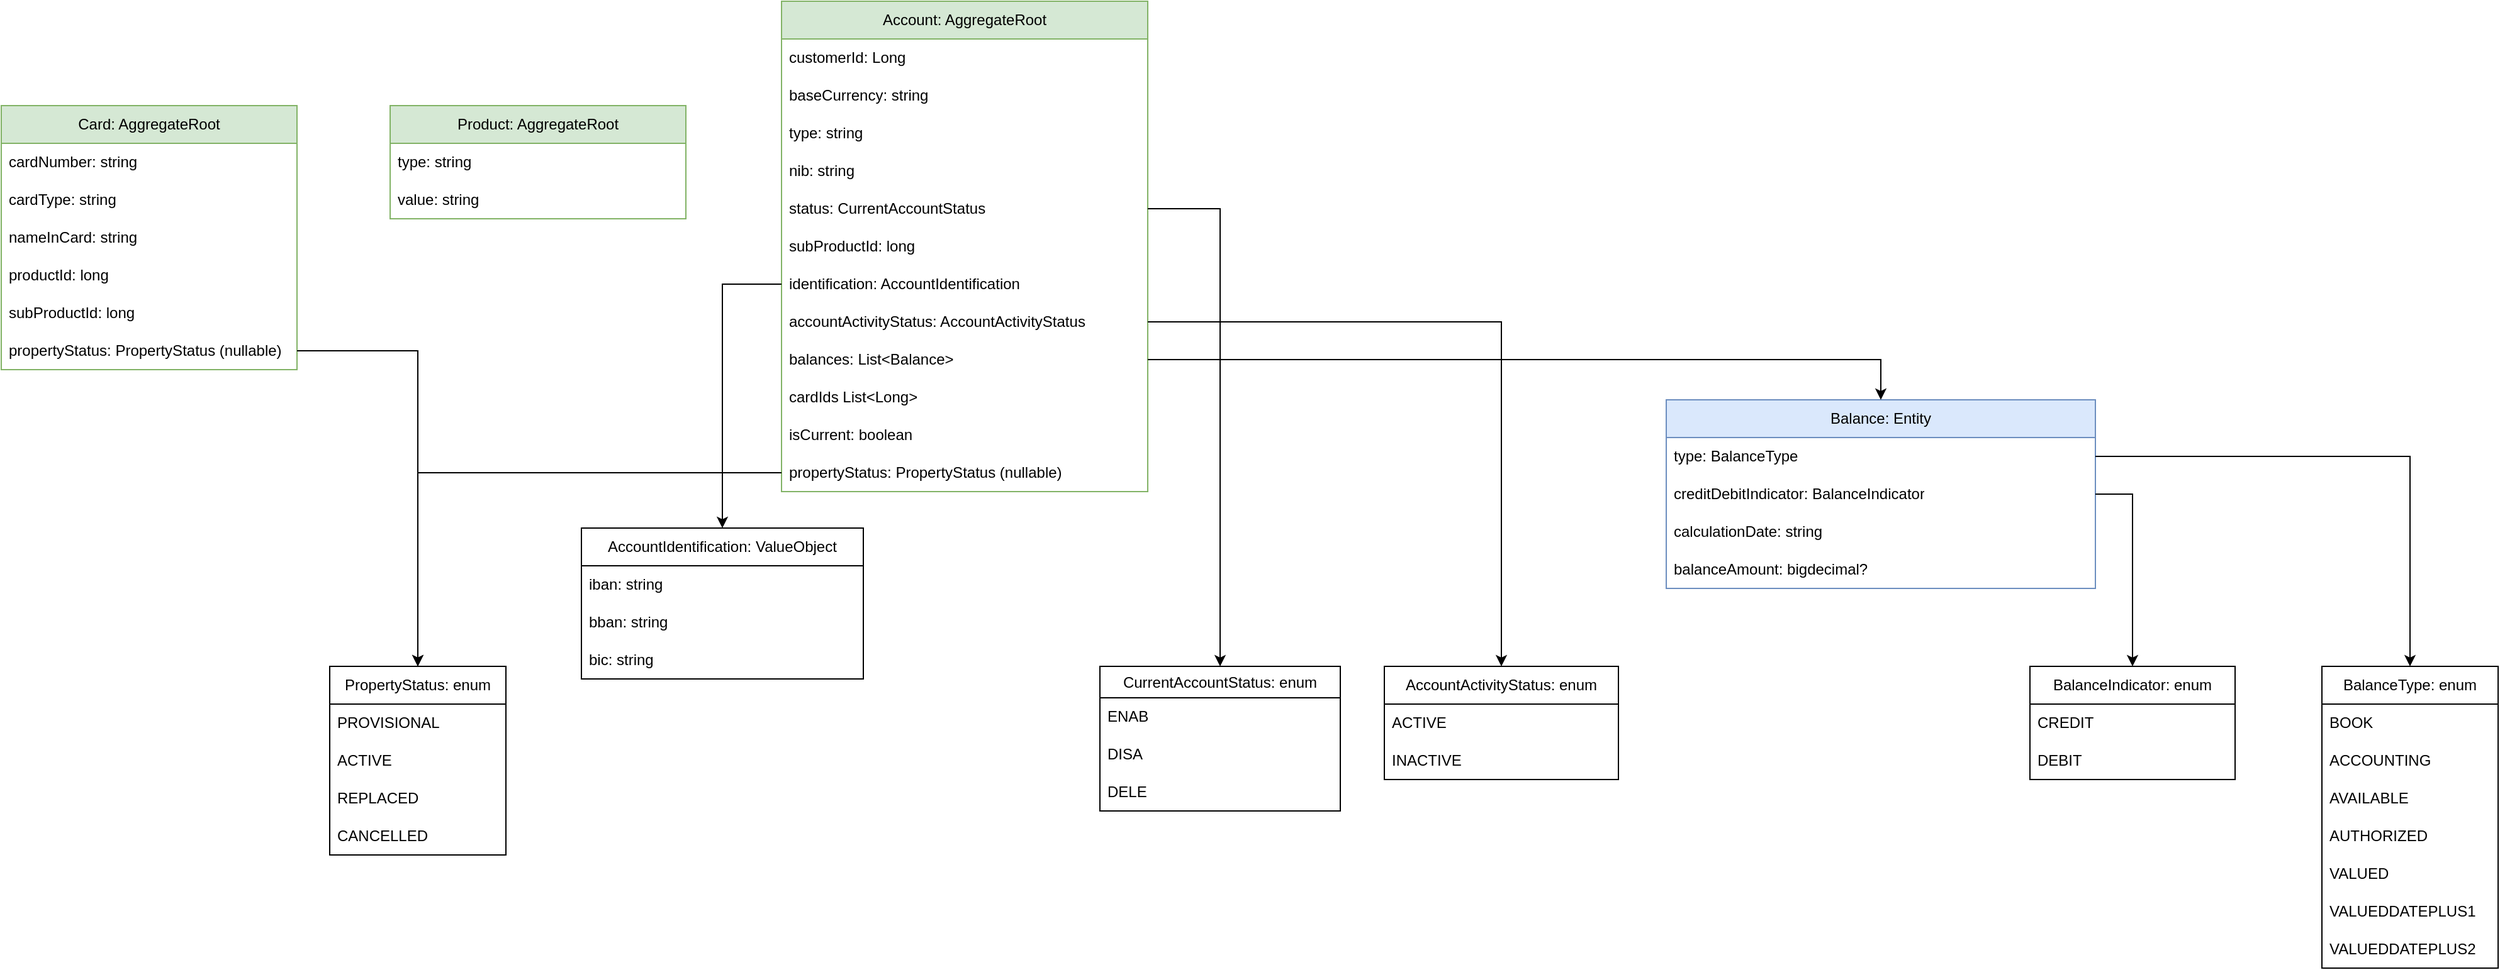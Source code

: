 <mxfile version="26.0.9">
  <diagram name="Page-1" id="qvDKCCn9182iHfG_xQ2Y">
    <mxGraphModel dx="5898" dy="367" grid="0" gridSize="10" guides="1" tooltips="1" connect="1" arrows="1" fold="1" page="1" pageScale="1" pageWidth="1169" pageHeight="827" background="#FFFFFF" math="0" shadow="0">
      <root>
        <mxCell id="0" />
        <mxCell id="1" parent="0" />
        <mxCell id="KCXy7ynhLXZqPcPwJAb3-32" value="Account: AggregateRoot" style="swimlane;fontStyle=0;childLayout=stackLayout;horizontal=1;startSize=30;horizontalStack=0;resizeParent=1;resizeParentMax=0;resizeLast=0;collapsible=1;marginBottom=0;whiteSpace=wrap;html=1;fillColor=#d5e8d4;strokeColor=#82b366;" parent="1" vertex="1">
          <mxGeometry x="-2801" y="1004" width="291" height="390" as="geometry" />
        </mxCell>
        <mxCell id="R1nBLwFut7jnUKJqG29O-1" value="customerId: Long" style="text;strokeColor=none;fillColor=none;align=left;verticalAlign=middle;spacingLeft=4;spacingRight=4;overflow=hidden;points=[[0,0.5],[1,0.5]];portConstraint=eastwest;rotatable=0;whiteSpace=wrap;html=1;" vertex="1" parent="KCXy7ynhLXZqPcPwJAb3-32">
          <mxGeometry y="30" width="291" height="30" as="geometry" />
        </mxCell>
        <mxCell id="KCXy7ynhLXZqPcPwJAb3-33" value="baseCurrency: string" style="text;strokeColor=none;fillColor=none;align=left;verticalAlign=middle;spacingLeft=4;spacingRight=4;overflow=hidden;points=[[0,0.5],[1,0.5]];portConstraint=eastwest;rotatable=0;whiteSpace=wrap;html=1;" parent="KCXy7ynhLXZqPcPwJAb3-32" vertex="1">
          <mxGeometry y="60" width="291" height="30" as="geometry" />
        </mxCell>
        <mxCell id="KCXy7ynhLXZqPcPwJAb3-34" value="type: string" style="text;align=left;verticalAlign=middle;spacingLeft=4;spacingRight=4;overflow=hidden;points=[[0,0.5],[1,0.5]];portConstraint=eastwest;rotatable=0;whiteSpace=wrap;html=1;" parent="KCXy7ynhLXZqPcPwJAb3-32" vertex="1">
          <mxGeometry y="90" width="291" height="30" as="geometry" />
        </mxCell>
        <mxCell id="KCXy7ynhLXZqPcPwJAb3-35" value="nib: string" style="text;strokeColor=none;fillColor=none;align=left;verticalAlign=middle;spacingLeft=4;spacingRight=4;overflow=hidden;points=[[0,0.5],[1,0.5]];portConstraint=eastwest;rotatable=0;whiteSpace=wrap;html=1;" parent="KCXy7ynhLXZqPcPwJAb3-32" vertex="1">
          <mxGeometry y="120" width="291" height="30" as="geometry" />
        </mxCell>
        <mxCell id="KCXy7ynhLXZqPcPwJAb3-36" value="status: CurrentAccountStatus" style="text;strokeColor=none;fillColor=none;align=left;verticalAlign=middle;spacingLeft=4;spacingRight=4;overflow=hidden;points=[[0,0.5],[1,0.5]];portConstraint=eastwest;rotatable=0;whiteSpace=wrap;html=1;" parent="KCXy7ynhLXZqPcPwJAb3-32" vertex="1">
          <mxGeometry y="150" width="291" height="30" as="geometry" />
        </mxCell>
        <mxCell id="KCXy7ynhLXZqPcPwJAb3-37" value="subProductId: long" style="text;strokeColor=none;fillColor=none;align=left;verticalAlign=middle;spacingLeft=4;spacingRight=4;overflow=hidden;points=[[0,0.5],[1,0.5]];portConstraint=eastwest;rotatable=0;whiteSpace=wrap;html=1;" parent="KCXy7ynhLXZqPcPwJAb3-32" vertex="1">
          <mxGeometry y="180" width="291" height="30" as="geometry" />
        </mxCell>
        <mxCell id="KCXy7ynhLXZqPcPwJAb3-38" value="identification: AccountIdentification" style="text;strokeColor=none;fillColor=none;align=left;verticalAlign=middle;spacingLeft=4;spacingRight=4;overflow=hidden;points=[[0,0.5],[1,0.5]];portConstraint=eastwest;rotatable=0;whiteSpace=wrap;html=1;" parent="KCXy7ynhLXZqPcPwJAb3-32" vertex="1">
          <mxGeometry y="210" width="291" height="30" as="geometry" />
        </mxCell>
        <mxCell id="KCXy7ynhLXZqPcPwJAb3-39" value="accountActivityStatus: AccountActivityStatus" style="text;strokeColor=none;fillColor=none;align=left;verticalAlign=middle;spacingLeft=4;spacingRight=4;overflow=hidden;points=[[0,0.5],[1,0.5]];portConstraint=eastwest;rotatable=0;whiteSpace=wrap;html=1;" parent="KCXy7ynhLXZqPcPwJAb3-32" vertex="1">
          <mxGeometry y="240" width="291" height="30" as="geometry" />
        </mxCell>
        <mxCell id="KCXy7ynhLXZqPcPwJAb3-40" value="balances: List&amp;lt;Balance&amp;gt;" style="text;strokeColor=none;fillColor=none;align=left;verticalAlign=middle;spacingLeft=4;spacingRight=4;overflow=hidden;points=[[0,0.5],[1,0.5]];portConstraint=eastwest;rotatable=0;whiteSpace=wrap;html=1;" parent="KCXy7ynhLXZqPcPwJAb3-32" vertex="1">
          <mxGeometry y="270" width="291" height="30" as="geometry" />
        </mxCell>
        <mxCell id="Wghk916mRD5JqNZhMrDY-1" value="cardIds List&amp;lt;Long&amp;gt;" style="text;strokeColor=none;fillColor=none;align=left;verticalAlign=middle;spacingLeft=4;spacingRight=4;overflow=hidden;points=[[0,0.5],[1,0.5]];portConstraint=eastwest;rotatable=0;whiteSpace=wrap;html=1;" parent="KCXy7ynhLXZqPcPwJAb3-32" vertex="1">
          <mxGeometry y="300" width="291" height="30" as="geometry" />
        </mxCell>
        <mxCell id="KCXy7ynhLXZqPcPwJAb3-128" value="isCurrent: boolean" style="text;strokeColor=none;fillColor=none;align=left;verticalAlign=middle;spacingLeft=4;spacingRight=4;overflow=hidden;points=[[0,0.5],[1,0.5]];portConstraint=eastwest;rotatable=0;whiteSpace=wrap;html=1;" parent="KCXy7ynhLXZqPcPwJAb3-32" vertex="1">
          <mxGeometry y="330" width="291" height="30" as="geometry" />
        </mxCell>
        <mxCell id="KCXy7ynhLXZqPcPwJAb3-119" value="propertyStatus: PropertyStatus (nullable)" style="text;strokeColor=none;fillColor=none;align=left;verticalAlign=middle;spacingLeft=4;spacingRight=4;overflow=hidden;points=[[0,0.5],[1,0.5]];portConstraint=eastwest;rotatable=0;whiteSpace=wrap;html=1;" parent="KCXy7ynhLXZqPcPwJAb3-32" vertex="1">
          <mxGeometry y="360" width="291" height="30" as="geometry" />
        </mxCell>
        <mxCell id="KCXy7ynhLXZqPcPwJAb3-41" value="Balance: Entity" style="swimlane;fontStyle=0;childLayout=stackLayout;horizontal=1;startSize=30;horizontalStack=0;resizeParent=1;resizeParentMax=0;resizeLast=0;collapsible=1;marginBottom=0;whiteSpace=wrap;html=1;fillColor=#dae8fc;strokeColor=#6c8ebf;" parent="1" vertex="1">
          <mxGeometry x="-2098" y="1321" width="341" height="150" as="geometry" />
        </mxCell>
        <mxCell id="KCXy7ynhLXZqPcPwJAb3-42" value="type: BalanceType" style="text;strokeColor=none;fillColor=none;align=left;verticalAlign=middle;spacingLeft=4;spacingRight=4;overflow=hidden;points=[[0,0.5],[1,0.5]];portConstraint=eastwest;rotatable=0;whiteSpace=wrap;html=1;" parent="KCXy7ynhLXZqPcPwJAb3-41" vertex="1">
          <mxGeometry y="30" width="341" height="30" as="geometry" />
        </mxCell>
        <mxCell id="KCXy7ynhLXZqPcPwJAb3-43" value="creditDebitIndicator: BalanceIndicator" style="text;strokeColor=none;fillColor=none;align=left;verticalAlign=middle;spacingLeft=4;spacingRight=4;overflow=hidden;points=[[0,0.5],[1,0.5]];portConstraint=eastwest;rotatable=0;whiteSpace=wrap;html=1;" parent="KCXy7ynhLXZqPcPwJAb3-41" vertex="1">
          <mxGeometry y="60" width="341" height="30" as="geometry" />
        </mxCell>
        <mxCell id="KCXy7ynhLXZqPcPwJAb3-44" value="calculationDate: string" style="text;strokeColor=none;fillColor=none;align=left;verticalAlign=middle;spacingLeft=4;spacingRight=4;overflow=hidden;points=[[0,0.5],[1,0.5]];portConstraint=eastwest;rotatable=0;whiteSpace=wrap;html=1;" parent="KCXy7ynhLXZqPcPwJAb3-41" vertex="1">
          <mxGeometry y="90" width="341" height="30" as="geometry" />
        </mxCell>
        <mxCell id="KCXy7ynhLXZqPcPwJAb3-45" value="balanceAmount: bigdecimal?" style="text;strokeColor=none;fillColor=none;align=left;verticalAlign=middle;spacingLeft=4;spacingRight=4;overflow=hidden;points=[[0,0.5],[1,0.5]];portConstraint=eastwest;rotatable=0;whiteSpace=wrap;html=1;" parent="KCXy7ynhLXZqPcPwJAb3-41" vertex="1">
          <mxGeometry y="120" width="341" height="30" as="geometry" />
        </mxCell>
        <mxCell id="KCXy7ynhLXZqPcPwJAb3-46" style="edgeStyle=orthogonalEdgeStyle;rounded=0;orthogonalLoop=1;jettySize=auto;html=1;entryX=0.5;entryY=0;entryDx=0;entryDy=0;" parent="1" source="KCXy7ynhLXZqPcPwJAb3-40" target="KCXy7ynhLXZqPcPwJAb3-41" edge="1">
          <mxGeometry relative="1" as="geometry" />
        </mxCell>
        <mxCell id="KCXy7ynhLXZqPcPwJAb3-47" value="BalanceType: enum" style="swimlane;fontStyle=0;childLayout=stackLayout;horizontal=1;startSize=30;horizontalStack=0;resizeParent=1;resizeParentMax=0;resizeLast=0;collapsible=1;marginBottom=0;whiteSpace=wrap;html=1;" parent="1" vertex="1">
          <mxGeometry x="-1577" y="1533" width="140" height="240" as="geometry" />
        </mxCell>
        <mxCell id="KCXy7ynhLXZqPcPwJAb3-48" value="BOOK" style="text;strokeColor=none;fillColor=none;align=left;verticalAlign=middle;spacingLeft=4;spacingRight=4;overflow=hidden;points=[[0,0.5],[1,0.5]];portConstraint=eastwest;rotatable=0;whiteSpace=wrap;html=1;" parent="KCXy7ynhLXZqPcPwJAb3-47" vertex="1">
          <mxGeometry y="30" width="140" height="30" as="geometry" />
        </mxCell>
        <mxCell id="KCXy7ynhLXZqPcPwJAb3-49" value="ACCOUNTING" style="text;strokeColor=none;fillColor=none;align=left;verticalAlign=middle;spacingLeft=4;spacingRight=4;overflow=hidden;points=[[0,0.5],[1,0.5]];portConstraint=eastwest;rotatable=0;whiteSpace=wrap;html=1;" parent="KCXy7ynhLXZqPcPwJAb3-47" vertex="1">
          <mxGeometry y="60" width="140" height="30" as="geometry" />
        </mxCell>
        <mxCell id="KCXy7ynhLXZqPcPwJAb3-50" value="AVAILABLE" style="text;strokeColor=none;fillColor=none;align=left;verticalAlign=middle;spacingLeft=4;spacingRight=4;overflow=hidden;points=[[0,0.5],[1,0.5]];portConstraint=eastwest;rotatable=0;whiteSpace=wrap;html=1;" parent="KCXy7ynhLXZqPcPwJAb3-47" vertex="1">
          <mxGeometry y="90" width="140" height="30" as="geometry" />
        </mxCell>
        <mxCell id="KCXy7ynhLXZqPcPwJAb3-51" value="AUTHORIZED" style="text;strokeColor=none;fillColor=none;align=left;verticalAlign=middle;spacingLeft=4;spacingRight=4;overflow=hidden;points=[[0,0.5],[1,0.5]];portConstraint=eastwest;rotatable=0;whiteSpace=wrap;html=1;" parent="KCXy7ynhLXZqPcPwJAb3-47" vertex="1">
          <mxGeometry y="120" width="140" height="30" as="geometry" />
        </mxCell>
        <mxCell id="KCXy7ynhLXZqPcPwJAb3-52" value="VALUED" style="text;strokeColor=none;fillColor=none;align=left;verticalAlign=middle;spacingLeft=4;spacingRight=4;overflow=hidden;points=[[0,0.5],[1,0.5]];portConstraint=eastwest;rotatable=0;whiteSpace=wrap;html=1;" parent="KCXy7ynhLXZqPcPwJAb3-47" vertex="1">
          <mxGeometry y="150" width="140" height="30" as="geometry" />
        </mxCell>
        <mxCell id="KCXy7ynhLXZqPcPwJAb3-53" value="VALUEDDATEPLUS1" style="text;strokeColor=none;fillColor=none;align=left;verticalAlign=middle;spacingLeft=4;spacingRight=4;overflow=hidden;points=[[0,0.5],[1,0.5]];portConstraint=eastwest;rotatable=0;whiteSpace=wrap;html=1;" parent="KCXy7ynhLXZqPcPwJAb3-47" vertex="1">
          <mxGeometry y="180" width="140" height="30" as="geometry" />
        </mxCell>
        <mxCell id="KCXy7ynhLXZqPcPwJAb3-54" value="VALUEDDATEPLUS2" style="text;strokeColor=none;fillColor=none;align=left;verticalAlign=middle;spacingLeft=4;spacingRight=4;overflow=hidden;points=[[0,0.5],[1,0.5]];portConstraint=eastwest;rotatable=0;whiteSpace=wrap;html=1;" parent="KCXy7ynhLXZqPcPwJAb3-47" vertex="1">
          <mxGeometry y="210" width="140" height="30" as="geometry" />
        </mxCell>
        <mxCell id="KCXy7ynhLXZqPcPwJAb3-55" style="edgeStyle=orthogonalEdgeStyle;rounded=0;orthogonalLoop=1;jettySize=auto;html=1;" parent="1" source="KCXy7ynhLXZqPcPwJAb3-42" target="KCXy7ynhLXZqPcPwJAb3-47" edge="1">
          <mxGeometry relative="1" as="geometry">
            <mxPoint x="-1585" y="1506" as="targetPoint" />
          </mxGeometry>
        </mxCell>
        <mxCell id="KCXy7ynhLXZqPcPwJAb3-56" value="BalanceIndicator: enum" style="swimlane;fontStyle=0;childLayout=stackLayout;horizontal=1;startSize=30;horizontalStack=0;resizeParent=1;resizeParentMax=0;resizeLast=0;collapsible=1;marginBottom=0;whiteSpace=wrap;html=1;" parent="1" vertex="1">
          <mxGeometry x="-1809" y="1533" width="163" height="90" as="geometry" />
        </mxCell>
        <mxCell id="KCXy7ynhLXZqPcPwJAb3-57" value="CREDIT" style="text;strokeColor=none;fillColor=none;align=left;verticalAlign=middle;spacingLeft=4;spacingRight=4;overflow=hidden;points=[[0,0.5],[1,0.5]];portConstraint=eastwest;rotatable=0;whiteSpace=wrap;html=1;" parent="KCXy7ynhLXZqPcPwJAb3-56" vertex="1">
          <mxGeometry y="30" width="163" height="30" as="geometry" />
        </mxCell>
        <mxCell id="KCXy7ynhLXZqPcPwJAb3-58" value="DEBIT" style="text;strokeColor=none;fillColor=none;align=left;verticalAlign=middle;spacingLeft=4;spacingRight=4;overflow=hidden;points=[[0,0.5],[1,0.5]];portConstraint=eastwest;rotatable=0;whiteSpace=wrap;html=1;" parent="KCXy7ynhLXZqPcPwJAb3-56" vertex="1">
          <mxGeometry y="60" width="163" height="30" as="geometry" />
        </mxCell>
        <mxCell id="KCXy7ynhLXZqPcPwJAb3-59" style="edgeStyle=orthogonalEdgeStyle;rounded=0;orthogonalLoop=1;jettySize=auto;html=1;" parent="1" source="KCXy7ynhLXZqPcPwJAb3-43" target="KCXy7ynhLXZqPcPwJAb3-56" edge="1">
          <mxGeometry relative="1" as="geometry">
            <mxPoint x="-1488.263" y="1605.105" as="targetPoint" />
          </mxGeometry>
        </mxCell>
        <mxCell id="KCXy7ynhLXZqPcPwJAb3-60" value="AccountActivityStatus: enum" style="swimlane;fontStyle=0;childLayout=stackLayout;horizontal=1;startSize=30;horizontalStack=0;resizeParent=1;resizeParentMax=0;resizeLast=0;collapsible=1;marginBottom=0;whiteSpace=wrap;html=1;" parent="1" vertex="1">
          <mxGeometry x="-2322" y="1533" width="186" height="90" as="geometry" />
        </mxCell>
        <mxCell id="KCXy7ynhLXZqPcPwJAb3-61" value="ACTIVE" style="text;strokeColor=none;fillColor=none;align=left;verticalAlign=middle;spacingLeft=4;spacingRight=4;overflow=hidden;points=[[0,0.5],[1,0.5]];portConstraint=eastwest;rotatable=0;whiteSpace=wrap;html=1;" parent="KCXy7ynhLXZqPcPwJAb3-60" vertex="1">
          <mxGeometry y="30" width="186" height="30" as="geometry" />
        </mxCell>
        <mxCell id="KCXy7ynhLXZqPcPwJAb3-62" value="INACTIVE" style="text;strokeColor=none;fillColor=none;align=left;verticalAlign=middle;spacingLeft=4;spacingRight=4;overflow=hidden;points=[[0,0.5],[1,0.5]];portConstraint=eastwest;rotatable=0;whiteSpace=wrap;html=1;" parent="KCXy7ynhLXZqPcPwJAb3-60" vertex="1">
          <mxGeometry y="60" width="186" height="30" as="geometry" />
        </mxCell>
        <mxCell id="KCXy7ynhLXZqPcPwJAb3-63" style="edgeStyle=orthogonalEdgeStyle;rounded=0;orthogonalLoop=1;jettySize=auto;html=1;entryX=0.5;entryY=0;entryDx=0;entryDy=0;" parent="1" source="KCXy7ynhLXZqPcPwJAb3-39" target="KCXy7ynhLXZqPcPwJAb3-60" edge="1">
          <mxGeometry relative="1" as="geometry" />
        </mxCell>
        <mxCell id="KCXy7ynhLXZqPcPwJAb3-64" value="AccountIdentification: ValueObject" style="swimlane;fontStyle=0;childLayout=stackLayout;horizontal=1;startSize=30;horizontalStack=0;resizeParent=1;resizeParentMax=0;resizeLast=0;collapsible=1;marginBottom=0;whiteSpace=wrap;html=1;" parent="1" vertex="1">
          <mxGeometry x="-2960" y="1423" width="224" height="120" as="geometry" />
        </mxCell>
        <mxCell id="KCXy7ynhLXZqPcPwJAb3-65" value="iban: string" style="text;strokeColor=none;fillColor=none;align=left;verticalAlign=middle;spacingLeft=4;spacingRight=4;overflow=hidden;points=[[0,0.5],[1,0.5]];portConstraint=eastwest;rotatable=0;whiteSpace=wrap;html=1;" parent="KCXy7ynhLXZqPcPwJAb3-64" vertex="1">
          <mxGeometry y="30" width="224" height="30" as="geometry" />
        </mxCell>
        <mxCell id="KCXy7ynhLXZqPcPwJAb3-66" value="bban: string" style="text;strokeColor=none;fillColor=none;align=left;verticalAlign=middle;spacingLeft=4;spacingRight=4;overflow=hidden;points=[[0,0.5],[1,0.5]];portConstraint=eastwest;rotatable=0;whiteSpace=wrap;html=1;" parent="KCXy7ynhLXZqPcPwJAb3-64" vertex="1">
          <mxGeometry y="60" width="224" height="30" as="geometry" />
        </mxCell>
        <mxCell id="KCXy7ynhLXZqPcPwJAb3-67" value="bic: string" style="text;strokeColor=none;fillColor=none;align=left;verticalAlign=middle;spacingLeft=4;spacingRight=4;overflow=hidden;points=[[0,0.5],[1,0.5]];portConstraint=eastwest;rotatable=0;whiteSpace=wrap;html=1;" parent="KCXy7ynhLXZqPcPwJAb3-64" vertex="1">
          <mxGeometry y="90" width="224" height="30" as="geometry" />
        </mxCell>
        <mxCell id="KCXy7ynhLXZqPcPwJAb3-68" style="edgeStyle=orthogonalEdgeStyle;rounded=0;orthogonalLoop=1;jettySize=auto;html=1;" parent="1" source="KCXy7ynhLXZqPcPwJAb3-38" target="KCXy7ynhLXZqPcPwJAb3-64" edge="1">
          <mxGeometry relative="1" as="geometry" />
        </mxCell>
        <mxCell id="KCXy7ynhLXZqPcPwJAb3-69" value="CurrentAccountStatus: enum" style="swimlane;fontStyle=0;childLayout=stackLayout;horizontal=1;startSize=25;horizontalStack=0;resizeParent=1;resizeParentMax=0;resizeLast=0;collapsible=1;marginBottom=0;whiteSpace=wrap;html=1;" parent="1" vertex="1">
          <mxGeometry x="-2548" y="1533" width="191" height="115" as="geometry" />
        </mxCell>
        <mxCell id="KCXy7ynhLXZqPcPwJAb3-70" value="ENAB" style="text;strokeColor=none;fillColor=none;align=left;verticalAlign=middle;spacingLeft=4;spacingRight=4;overflow=hidden;points=[[0,0.5],[1,0.5]];portConstraint=eastwest;rotatable=0;whiteSpace=wrap;html=1;" parent="KCXy7ynhLXZqPcPwJAb3-69" vertex="1">
          <mxGeometry y="25" width="191" height="30" as="geometry" />
        </mxCell>
        <mxCell id="KCXy7ynhLXZqPcPwJAb3-71" value="DISA" style="text;strokeColor=none;fillColor=none;align=left;verticalAlign=middle;spacingLeft=4;spacingRight=4;overflow=hidden;points=[[0,0.5],[1,0.5]];portConstraint=eastwest;rotatable=0;whiteSpace=wrap;html=1;" parent="KCXy7ynhLXZqPcPwJAb3-69" vertex="1">
          <mxGeometry y="55" width="191" height="30" as="geometry" />
        </mxCell>
        <mxCell id="KCXy7ynhLXZqPcPwJAb3-72" value="DELE" style="text;strokeColor=none;fillColor=none;align=left;verticalAlign=middle;spacingLeft=4;spacingRight=4;overflow=hidden;points=[[0,0.5],[1,0.5]];portConstraint=eastwest;rotatable=0;whiteSpace=wrap;html=1;" parent="KCXy7ynhLXZqPcPwJAb3-69" vertex="1">
          <mxGeometry y="85" width="191" height="30" as="geometry" />
        </mxCell>
        <mxCell id="KCXy7ynhLXZqPcPwJAb3-73" style="edgeStyle=orthogonalEdgeStyle;rounded=0;orthogonalLoop=1;jettySize=auto;html=1;" parent="1" source="KCXy7ynhLXZqPcPwJAb3-36" target="KCXy7ynhLXZqPcPwJAb3-69" edge="1">
          <mxGeometry relative="1" as="geometry" />
        </mxCell>
        <mxCell id="KCXy7ynhLXZqPcPwJAb3-74" value="Product: AggregateRoot" style="swimlane;fontStyle=0;childLayout=stackLayout;horizontal=1;startSize=30;horizontalStack=0;resizeParent=1;resizeParentMax=0;resizeLast=0;collapsible=1;marginBottom=0;whiteSpace=wrap;html=1;fillColor=#d5e8d4;strokeColor=#82b366;" parent="1" vertex="1">
          <mxGeometry x="-3112" y="1087" width="235" height="90" as="geometry" />
        </mxCell>
        <mxCell id="KCXy7ynhLXZqPcPwJAb3-92" value="type: string" style="text;strokeColor=none;fillColor=none;align=left;verticalAlign=middle;spacingLeft=4;spacingRight=4;overflow=hidden;points=[[0,0.5],[1,0.5]];portConstraint=eastwest;rotatable=0;whiteSpace=wrap;html=1;" parent="KCXy7ynhLXZqPcPwJAb3-74" vertex="1">
          <mxGeometry y="30" width="235" height="30" as="geometry" />
        </mxCell>
        <mxCell id="KCXy7ynhLXZqPcPwJAb3-93" value="value: string" style="text;strokeColor=none;fillColor=none;align=left;verticalAlign=middle;spacingLeft=4;spacingRight=4;overflow=hidden;points=[[0,0.5],[1,0.5]];portConstraint=eastwest;rotatable=0;whiteSpace=wrap;html=1;" parent="KCXy7ynhLXZqPcPwJAb3-74" vertex="1">
          <mxGeometry y="60" width="235" height="30" as="geometry" />
        </mxCell>
        <mxCell id="KCXy7ynhLXZqPcPwJAb3-100" value="Card: AggregateRoot" style="swimlane;fontStyle=0;childLayout=stackLayout;horizontal=1;startSize=30;horizontalStack=0;resizeParent=1;resizeParentMax=0;resizeLast=0;collapsible=1;marginBottom=0;whiteSpace=wrap;html=1;fillColor=#d5e8d4;strokeColor=#82b366;" parent="1" vertex="1">
          <mxGeometry x="-3421" y="1087" width="235" height="210" as="geometry" />
        </mxCell>
        <mxCell id="KCXy7ynhLXZqPcPwJAb3-102" value="cardNumber: string" style="text;strokeColor=none;fillColor=none;align=left;verticalAlign=middle;spacingLeft=4;spacingRight=4;overflow=hidden;points=[[0,0.5],[1,0.5]];portConstraint=eastwest;rotatable=0;whiteSpace=wrap;html=1;" parent="KCXy7ynhLXZqPcPwJAb3-100" vertex="1">
          <mxGeometry y="30" width="235" height="30" as="geometry" />
        </mxCell>
        <mxCell id="KCXy7ynhLXZqPcPwJAb3-103" value="cardType: string" style="text;strokeColor=none;fillColor=none;align=left;verticalAlign=middle;spacingLeft=4;spacingRight=4;overflow=hidden;points=[[0,0.5],[1,0.5]];portConstraint=eastwest;rotatable=0;whiteSpace=wrap;html=1;" parent="KCXy7ynhLXZqPcPwJAb3-100" vertex="1">
          <mxGeometry y="60" width="235" height="30" as="geometry" />
        </mxCell>
        <mxCell id="KCXy7ynhLXZqPcPwJAb3-104" value="nameInCard: string" style="text;strokeColor=none;fillColor=none;align=left;verticalAlign=middle;spacingLeft=4;spacingRight=4;overflow=hidden;points=[[0,0.5],[1,0.5]];portConstraint=eastwest;rotatable=0;whiteSpace=wrap;html=1;" parent="KCXy7ynhLXZqPcPwJAb3-100" vertex="1">
          <mxGeometry y="90" width="235" height="30" as="geometry" />
        </mxCell>
        <mxCell id="KCXy7ynhLXZqPcPwJAb3-106" value="productId: long" style="text;strokeColor=none;fillColor=none;align=left;verticalAlign=middle;spacingLeft=4;spacingRight=4;overflow=hidden;points=[[0,0.5],[1,0.5]];portConstraint=eastwest;rotatable=0;whiteSpace=wrap;html=1;" parent="KCXy7ynhLXZqPcPwJAb3-100" vertex="1">
          <mxGeometry y="120" width="235" height="30" as="geometry" />
        </mxCell>
        <mxCell id="KCXy7ynhLXZqPcPwJAb3-107" value="subProductId: long" style="text;strokeColor=none;fillColor=none;align=left;verticalAlign=middle;spacingLeft=4;spacingRight=4;overflow=hidden;points=[[0,0.5],[1,0.5]];portConstraint=eastwest;rotatable=0;whiteSpace=wrap;html=1;" parent="KCXy7ynhLXZqPcPwJAb3-100" vertex="1">
          <mxGeometry y="150" width="235" height="30" as="geometry" />
        </mxCell>
        <mxCell id="KCXy7ynhLXZqPcPwJAb3-126" value="propertyStatus: PropertyStatus (nullable)" style="text;strokeColor=none;fillColor=none;align=left;verticalAlign=middle;spacingLeft=4;spacingRight=4;overflow=hidden;points=[[0,0.5],[1,0.5]];portConstraint=eastwest;rotatable=0;whiteSpace=wrap;html=1;" parent="KCXy7ynhLXZqPcPwJAb3-100" vertex="1">
          <mxGeometry y="180" width="235" height="30" as="geometry" />
        </mxCell>
        <mxCell id="KCXy7ynhLXZqPcPwJAb3-120" value="PropertyStatus: enum" style="swimlane;fontStyle=0;childLayout=stackLayout;horizontal=1;startSize=30;horizontalStack=0;resizeParent=1;resizeParentMax=0;resizeLast=0;collapsible=1;marginBottom=0;whiteSpace=wrap;html=1;" parent="1" vertex="1">
          <mxGeometry x="-3159.997" y="1533" width="140" height="150" as="geometry" />
        </mxCell>
        <mxCell id="KCXy7ynhLXZqPcPwJAb3-121" value="PROVISIONAL" style="text;strokeColor=none;fillColor=none;align=left;verticalAlign=middle;spacingLeft=4;spacingRight=4;overflow=hidden;points=[[0,0.5],[1,0.5]];portConstraint=eastwest;rotatable=0;whiteSpace=wrap;html=1;" parent="KCXy7ynhLXZqPcPwJAb3-120" vertex="1">
          <mxGeometry y="30" width="140" height="30" as="geometry" />
        </mxCell>
        <mxCell id="KCXy7ynhLXZqPcPwJAb3-122" value="ACTIVE" style="text;strokeColor=none;fillColor=none;align=left;verticalAlign=middle;spacingLeft=4;spacingRight=4;overflow=hidden;points=[[0,0.5],[1,0.5]];portConstraint=eastwest;rotatable=0;whiteSpace=wrap;html=1;" parent="KCXy7ynhLXZqPcPwJAb3-120" vertex="1">
          <mxGeometry y="60" width="140" height="30" as="geometry" />
        </mxCell>
        <mxCell id="KCXy7ynhLXZqPcPwJAb3-123" value="REPLACED" style="text;strokeColor=none;fillColor=none;align=left;verticalAlign=middle;spacingLeft=4;spacingRight=4;overflow=hidden;points=[[0,0.5],[1,0.5]];portConstraint=eastwest;rotatable=0;whiteSpace=wrap;html=1;" parent="KCXy7ynhLXZqPcPwJAb3-120" vertex="1">
          <mxGeometry y="90" width="140" height="30" as="geometry" />
        </mxCell>
        <mxCell id="KCXy7ynhLXZqPcPwJAb3-124" value="CANCELLED" style="text;strokeColor=none;fillColor=none;align=left;verticalAlign=middle;spacingLeft=4;spacingRight=4;overflow=hidden;points=[[0,0.5],[1,0.5]];portConstraint=eastwest;rotatable=0;whiteSpace=wrap;html=1;" parent="KCXy7ynhLXZqPcPwJAb3-120" vertex="1">
          <mxGeometry y="120" width="140" height="30" as="geometry" />
        </mxCell>
        <mxCell id="KCXy7ynhLXZqPcPwJAb3-125" style="edgeStyle=orthogonalEdgeStyle;rounded=0;orthogonalLoop=1;jettySize=auto;html=1;entryX=0.5;entryY=0;entryDx=0;entryDy=0;" parent="1" source="KCXy7ynhLXZqPcPwJAb3-119" target="KCXy7ynhLXZqPcPwJAb3-120" edge="1">
          <mxGeometry relative="1" as="geometry" />
        </mxCell>
        <mxCell id="KCXy7ynhLXZqPcPwJAb3-127" style="edgeStyle=orthogonalEdgeStyle;rounded=0;orthogonalLoop=1;jettySize=auto;html=1;entryX=0.5;entryY=0;entryDx=0;entryDy=0;" parent="1" source="KCXy7ynhLXZqPcPwJAb3-126" target="KCXy7ynhLXZqPcPwJAb3-120" edge="1">
          <mxGeometry relative="1" as="geometry" />
        </mxCell>
      </root>
    </mxGraphModel>
  </diagram>
</mxfile>
